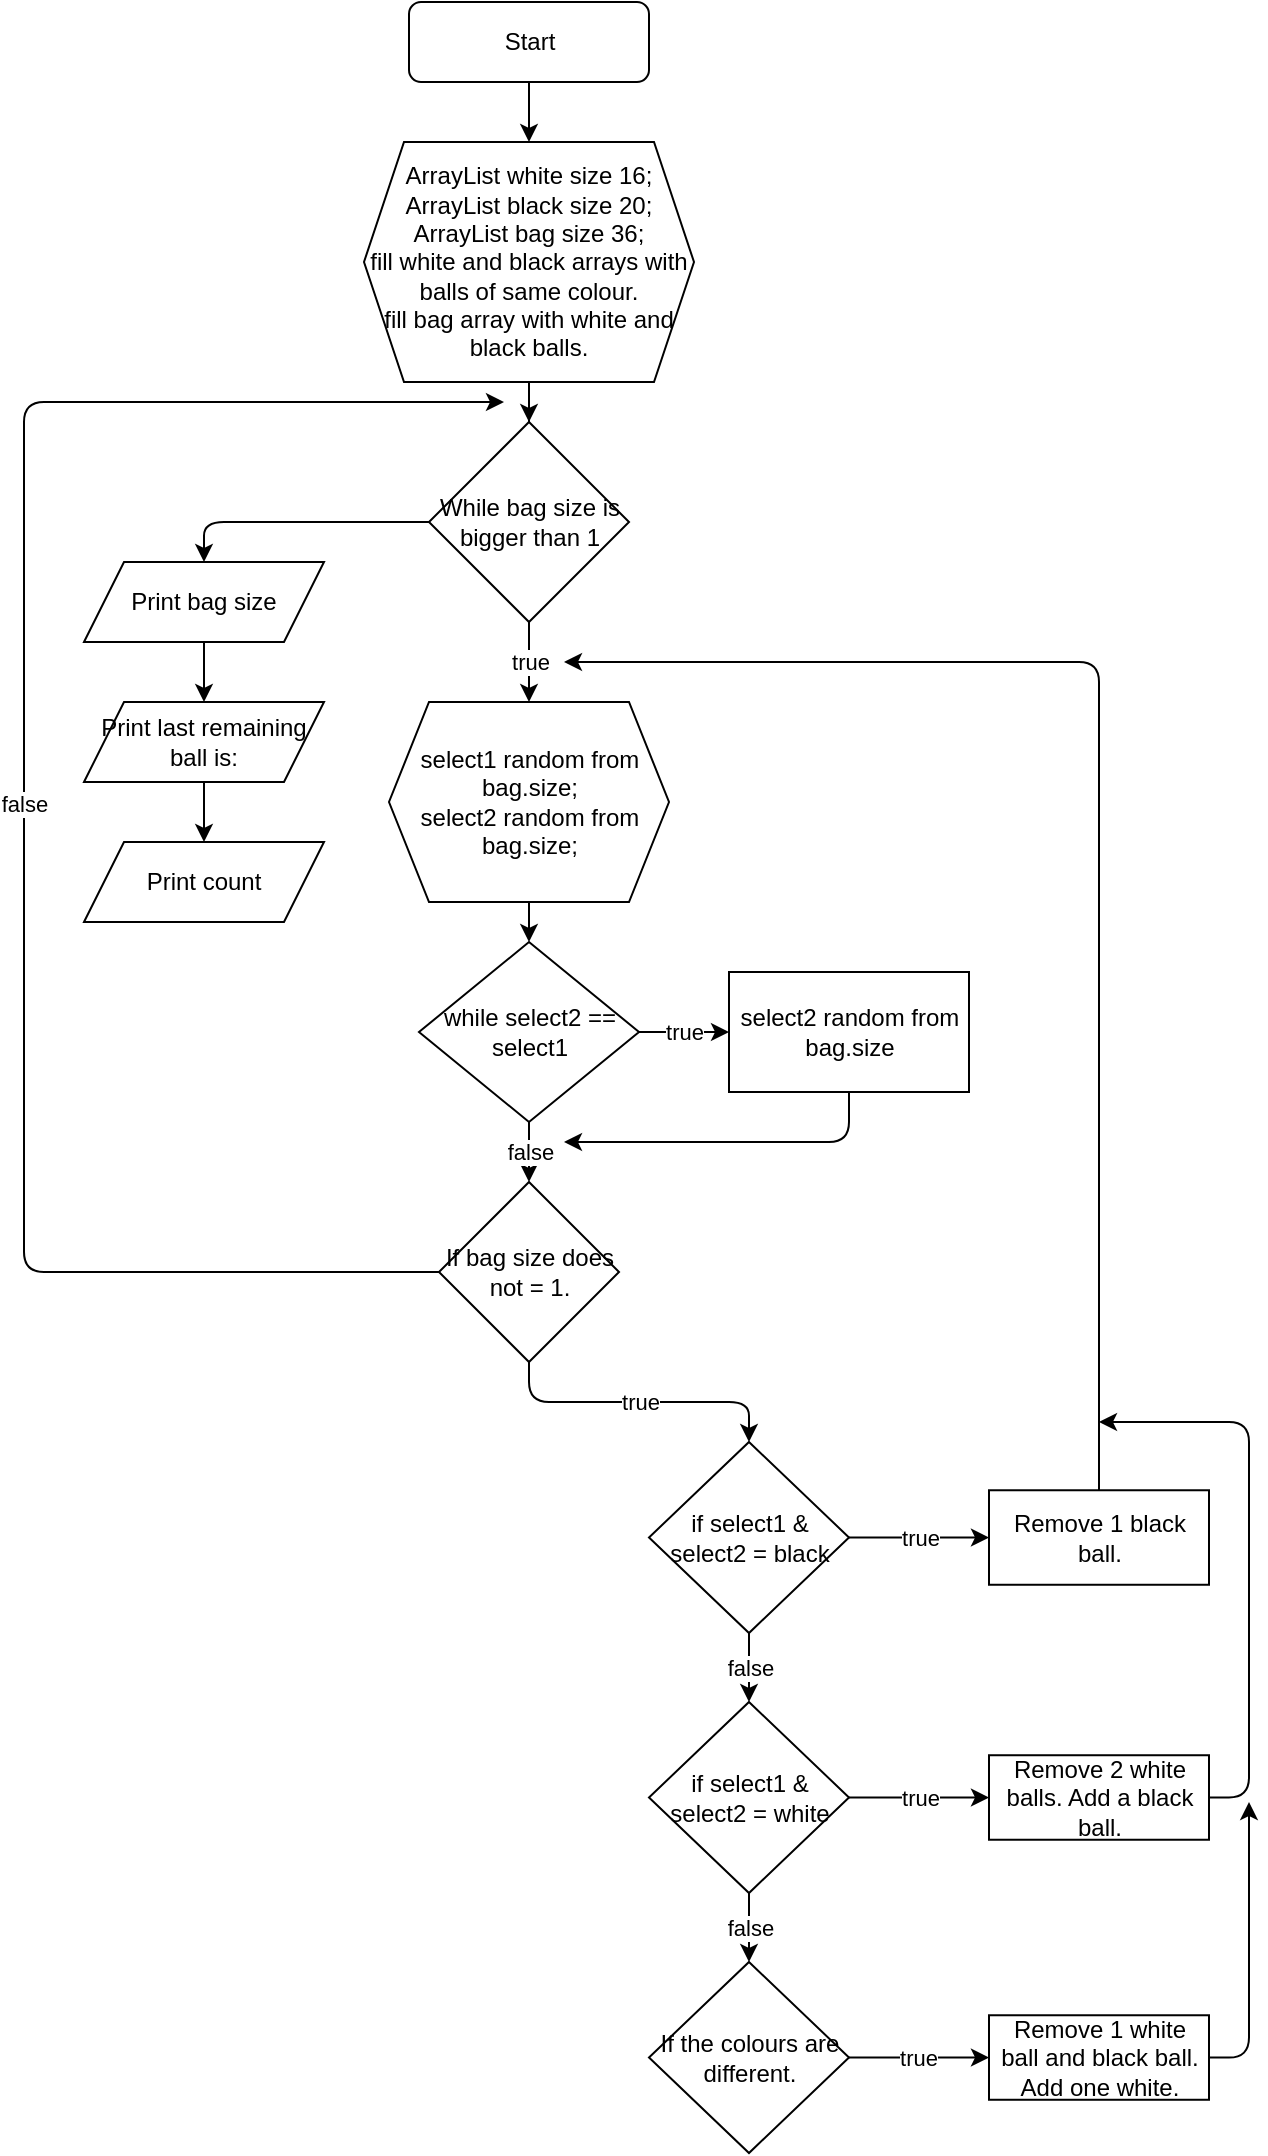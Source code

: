 <mxfile version="13.9.8" type="github">
  <diagram id="bgkW2lqaMROe556IBYIa" name="Page-1">
    <mxGraphModel dx="1089" dy="739" grid="1" gridSize="10" guides="1" tooltips="1" connect="1" arrows="1" fold="1" page="1" pageScale="1" pageWidth="827" pageHeight="1169" math="0" shadow="0">
      <root>
        <mxCell id="0" />
        <mxCell id="1" parent="0" />
        <mxCell id="6nYO80QD4L5rVwFp7ds1-3" value="" style="edgeStyle=orthogonalEdgeStyle;rounded=0;orthogonalLoop=1;jettySize=auto;html=1;" edge="1" parent="1" source="6nYO80QD4L5rVwFp7ds1-1" target="6nYO80QD4L5rVwFp7ds1-2">
          <mxGeometry relative="1" as="geometry" />
        </mxCell>
        <mxCell id="6nYO80QD4L5rVwFp7ds1-1" value="Start" style="rounded=1;whiteSpace=wrap;html=1;" vertex="1" parent="1">
          <mxGeometry x="262.5" y="10" width="120" height="40" as="geometry" />
        </mxCell>
        <mxCell id="6nYO80QD4L5rVwFp7ds1-5" value="" style="edgeStyle=orthogonalEdgeStyle;rounded=0;orthogonalLoop=1;jettySize=auto;html=1;" edge="1" parent="1" source="6nYO80QD4L5rVwFp7ds1-2" target="6nYO80QD4L5rVwFp7ds1-4">
          <mxGeometry relative="1" as="geometry" />
        </mxCell>
        <mxCell id="6nYO80QD4L5rVwFp7ds1-2" value="&lt;div&gt;ArrayList white size 16;&lt;/div&gt;&lt;div&gt;ArrayList black size 20;&lt;/div&gt;&lt;div&gt;ArrayList bag size 36;&lt;/div&gt;&lt;div&gt;fill white and black arrays with balls of same colour.&lt;/div&gt;&lt;div&gt;fill bag array with white and black balls.&lt;br&gt;&lt;/div&gt;" style="shape=hexagon;perimeter=hexagonPerimeter2;whiteSpace=wrap;html=1;fixedSize=1;" vertex="1" parent="1">
          <mxGeometry x="240" y="80" width="165" height="120" as="geometry" />
        </mxCell>
        <mxCell id="6nYO80QD4L5rVwFp7ds1-44" value="true" style="edgeStyle=orthogonalEdgeStyle;rounded=1;orthogonalLoop=1;jettySize=auto;html=1;" edge="1" parent="1" source="6nYO80QD4L5rVwFp7ds1-4" target="6nYO80QD4L5rVwFp7ds1-8">
          <mxGeometry relative="1" as="geometry" />
        </mxCell>
        <mxCell id="6nYO80QD4L5rVwFp7ds1-50" style="edgeStyle=orthogonalEdgeStyle;rounded=1;jumpStyle=none;jumpSize=16;orthogonalLoop=1;jettySize=auto;html=1;exitX=0;exitY=0.5;exitDx=0;exitDy=0;entryX=0.5;entryY=0;entryDx=0;entryDy=0;" edge="1" parent="1" source="6nYO80QD4L5rVwFp7ds1-4" target="6nYO80QD4L5rVwFp7ds1-51">
          <mxGeometry relative="1" as="geometry">
            <mxPoint x="160" y="290" as="targetPoint" />
            <Array as="points">
              <mxPoint x="160" y="270" />
            </Array>
          </mxGeometry>
        </mxCell>
        <mxCell id="6nYO80QD4L5rVwFp7ds1-4" value="While bag size is bigger than 1" style="rhombus;whiteSpace=wrap;html=1;" vertex="1" parent="1">
          <mxGeometry x="272.5" y="220" width="100" height="100" as="geometry" />
        </mxCell>
        <mxCell id="6nYO80QD4L5rVwFp7ds1-36" value="" style="edgeStyle=orthogonalEdgeStyle;rounded=1;orthogonalLoop=1;jettySize=auto;html=1;" edge="1" parent="1" source="6nYO80QD4L5rVwFp7ds1-8" target="6nYO80QD4L5rVwFp7ds1-35">
          <mxGeometry relative="1" as="geometry" />
        </mxCell>
        <mxCell id="6nYO80QD4L5rVwFp7ds1-8" value="&lt;div&gt;select1 random from bag.size;&lt;/div&gt;&lt;div&gt;select2 random from bag.size;&lt;br&gt;&lt;/div&gt;" style="shape=hexagon;perimeter=hexagonPerimeter2;whiteSpace=wrap;html=1;fixedSize=1;" vertex="1" parent="1">
          <mxGeometry x="252.5" y="360" width="140" height="100" as="geometry" />
        </mxCell>
        <mxCell id="6nYO80QD4L5rVwFp7ds1-13" value="true" style="edgeStyle=orthogonalEdgeStyle;rounded=1;orthogonalLoop=1;jettySize=auto;html=1;exitX=0.5;exitY=1;exitDx=0;exitDy=0;" edge="1" parent="1" source="6nYO80QD4L5rVwFp7ds1-10" target="6nYO80QD4L5rVwFp7ds1-12">
          <mxGeometry relative="1" as="geometry">
            <mxPoint x="337.5" y="700" as="sourcePoint" />
          </mxGeometry>
        </mxCell>
        <mxCell id="6nYO80QD4L5rVwFp7ds1-56" value="false" style="edgeStyle=orthogonalEdgeStyle;rounded=1;jumpStyle=none;jumpSize=16;orthogonalLoop=1;jettySize=auto;html=1;exitX=0;exitY=0.5;exitDx=0;exitDy=0;" edge="1" parent="1" source="6nYO80QD4L5rVwFp7ds1-10">
          <mxGeometry relative="1" as="geometry">
            <mxPoint x="310" y="210" as="targetPoint" />
            <Array as="points">
              <mxPoint x="70" y="645" />
              <mxPoint x="70" y="210" />
            </Array>
          </mxGeometry>
        </mxCell>
        <mxCell id="6nYO80QD4L5rVwFp7ds1-10" value="If bag size does not = 1." style="rhombus;whiteSpace=wrap;html=1;" vertex="1" parent="1">
          <mxGeometry x="277.5" y="600" width="90" height="90" as="geometry" />
        </mxCell>
        <mxCell id="6nYO80QD4L5rVwFp7ds1-15" value="true" style="edgeStyle=orthogonalEdgeStyle;rounded=0;orthogonalLoop=1;jettySize=auto;html=1;" edge="1" parent="1" source="6nYO80QD4L5rVwFp7ds1-12" target="6nYO80QD4L5rVwFp7ds1-14">
          <mxGeometry relative="1" as="geometry" />
        </mxCell>
        <mxCell id="6nYO80QD4L5rVwFp7ds1-17" value="false" style="edgeStyle=orthogonalEdgeStyle;rounded=0;orthogonalLoop=1;jettySize=auto;html=1;" edge="1" parent="1" source="6nYO80QD4L5rVwFp7ds1-12" target="6nYO80QD4L5rVwFp7ds1-16">
          <mxGeometry relative="1" as="geometry" />
        </mxCell>
        <mxCell id="6nYO80QD4L5rVwFp7ds1-12" value="if select1 &amp;amp; select2 = black" style="rhombus;whiteSpace=wrap;html=1;" vertex="1" parent="1">
          <mxGeometry x="382.5" y="730" width="100" height="95.5" as="geometry" />
        </mxCell>
        <mxCell id="6nYO80QD4L5rVwFp7ds1-41" style="edgeStyle=orthogonalEdgeStyle;rounded=1;orthogonalLoop=1;jettySize=auto;html=1;exitX=0.5;exitY=0;exitDx=0;exitDy=0;" edge="1" parent="1" source="6nYO80QD4L5rVwFp7ds1-14">
          <mxGeometry relative="1" as="geometry">
            <mxPoint x="340" y="340" as="targetPoint" />
            <Array as="points">
              <mxPoint x="608" y="340" />
            </Array>
          </mxGeometry>
        </mxCell>
        <mxCell id="6nYO80QD4L5rVwFp7ds1-14" value="Remove 1 black ball." style="whiteSpace=wrap;html=1;" vertex="1" parent="1">
          <mxGeometry x="552.5" y="754.13" width="110" height="47.25" as="geometry" />
        </mxCell>
        <mxCell id="6nYO80QD4L5rVwFp7ds1-19" value="true" style="edgeStyle=orthogonalEdgeStyle;rounded=0;orthogonalLoop=1;jettySize=auto;html=1;" edge="1" parent="1" source="6nYO80QD4L5rVwFp7ds1-16" target="6nYO80QD4L5rVwFp7ds1-18">
          <mxGeometry relative="1" as="geometry" />
        </mxCell>
        <mxCell id="6nYO80QD4L5rVwFp7ds1-21" value="&lt;div&gt;false&lt;/div&gt;" style="edgeStyle=orthogonalEdgeStyle;rounded=0;orthogonalLoop=1;jettySize=auto;html=1;entryX=0.5;entryY=0;entryDx=0;entryDy=0;" edge="1" parent="1" source="6nYO80QD4L5rVwFp7ds1-16" target="6nYO80QD4L5rVwFp7ds1-28">
          <mxGeometry relative="1" as="geometry">
            <mxPoint x="432.5" y="978.87" as="targetPoint" />
          </mxGeometry>
        </mxCell>
        <mxCell id="6nYO80QD4L5rVwFp7ds1-16" value="if select1 &amp;amp; select2 = white" style="rhombus;whiteSpace=wrap;html=1;" vertex="1" parent="1">
          <mxGeometry x="382.5" y="860" width="100" height="95.5" as="geometry" />
        </mxCell>
        <mxCell id="6nYO80QD4L5rVwFp7ds1-42" style="edgeStyle=orthogonalEdgeStyle;rounded=1;orthogonalLoop=1;jettySize=auto;html=1;exitX=1;exitY=0.5;exitDx=0;exitDy=0;" edge="1" parent="1" source="6nYO80QD4L5rVwFp7ds1-18">
          <mxGeometry relative="1" as="geometry">
            <mxPoint x="607.5" y="720" as="targetPoint" />
            <Array as="points">
              <mxPoint x="682.5" y="908" />
              <mxPoint x="682.5" y="720" />
            </Array>
          </mxGeometry>
        </mxCell>
        <mxCell id="6nYO80QD4L5rVwFp7ds1-18" value="Remove 2 white balls. Add a black ball." style="whiteSpace=wrap;html=1;" vertex="1" parent="1">
          <mxGeometry x="552.5" y="886.62" width="110" height="42.25" as="geometry" />
        </mxCell>
        <mxCell id="6nYO80QD4L5rVwFp7ds1-25" value="true" style="edgeStyle=orthogonalEdgeStyle;rounded=0;orthogonalLoop=1;jettySize=auto;html=1;exitX=1;exitY=0.5;exitDx=0;exitDy=0;" edge="1" parent="1" source="6nYO80QD4L5rVwFp7ds1-28" target="6nYO80QD4L5rVwFp7ds1-24">
          <mxGeometry relative="1" as="geometry">
            <mxPoint x="492.476" y="1037.394" as="sourcePoint" />
            <Array as="points" />
          </mxGeometry>
        </mxCell>
        <mxCell id="6nYO80QD4L5rVwFp7ds1-43" style="edgeStyle=orthogonalEdgeStyle;rounded=1;orthogonalLoop=1;jettySize=auto;html=1;exitX=1;exitY=0.5;exitDx=0;exitDy=0;" edge="1" parent="1" source="6nYO80QD4L5rVwFp7ds1-24">
          <mxGeometry relative="1" as="geometry">
            <mxPoint x="682.5" y="910" as="targetPoint" />
            <Array as="points">
              <mxPoint x="682.5" y="1038" />
              <mxPoint x="682.5" y="910" />
            </Array>
          </mxGeometry>
        </mxCell>
        <mxCell id="6nYO80QD4L5rVwFp7ds1-24" value="&lt;div&gt;Remove 1 white ball and black ball.&lt;/div&gt;&lt;div&gt;Add one white.&lt;br&gt;&lt;/div&gt;" style="whiteSpace=wrap;html=1;" vertex="1" parent="1">
          <mxGeometry x="552.5" y="1016.63" width="110" height="42.25" as="geometry" />
        </mxCell>
        <mxCell id="6nYO80QD4L5rVwFp7ds1-28" value="If the colours are different." style="rhombus;whiteSpace=wrap;html=1;" vertex="1" parent="1">
          <mxGeometry x="382.5" y="990" width="100" height="95.5" as="geometry" />
        </mxCell>
        <mxCell id="6nYO80QD4L5rVwFp7ds1-38" value="true" style="edgeStyle=orthogonalEdgeStyle;rounded=1;orthogonalLoop=1;jettySize=auto;html=1;" edge="1" parent="1" source="6nYO80QD4L5rVwFp7ds1-35" target="6nYO80QD4L5rVwFp7ds1-37">
          <mxGeometry relative="1" as="geometry" />
        </mxCell>
        <mxCell id="6nYO80QD4L5rVwFp7ds1-40" value="false" style="edgeStyle=orthogonalEdgeStyle;rounded=1;orthogonalLoop=1;jettySize=auto;html=1;exitX=0.5;exitY=1;exitDx=0;exitDy=0;" edge="1" parent="1" source="6nYO80QD4L5rVwFp7ds1-35" target="6nYO80QD4L5rVwFp7ds1-10">
          <mxGeometry relative="1" as="geometry">
            <mxPoint x="322.5" y="580" as="sourcePoint" />
          </mxGeometry>
        </mxCell>
        <mxCell id="6nYO80QD4L5rVwFp7ds1-35" value="while select2 == select1 " style="rhombus;whiteSpace=wrap;html=1;" vertex="1" parent="1">
          <mxGeometry x="267.5" y="480" width="110" height="90" as="geometry" />
        </mxCell>
        <mxCell id="6nYO80QD4L5rVwFp7ds1-39" style="edgeStyle=orthogonalEdgeStyle;rounded=1;orthogonalLoop=1;jettySize=auto;html=1;exitX=0.5;exitY=1;exitDx=0;exitDy=0;" edge="1" parent="1" source="6nYO80QD4L5rVwFp7ds1-37">
          <mxGeometry relative="1" as="geometry">
            <mxPoint x="340" y="580" as="targetPoint" />
            <Array as="points">
              <mxPoint x="483" y="580" />
              <mxPoint x="340" y="580" />
            </Array>
          </mxGeometry>
        </mxCell>
        <mxCell id="6nYO80QD4L5rVwFp7ds1-37" value="select2 random from bag.size" style="whiteSpace=wrap;html=1;" vertex="1" parent="1">
          <mxGeometry x="422.5" y="495" width="120" height="60" as="geometry" />
        </mxCell>
        <mxCell id="6nYO80QD4L5rVwFp7ds1-53" value="" style="edgeStyle=orthogonalEdgeStyle;rounded=1;jumpStyle=none;jumpSize=16;orthogonalLoop=1;jettySize=auto;html=1;" edge="1" parent="1" source="6nYO80QD4L5rVwFp7ds1-51" target="6nYO80QD4L5rVwFp7ds1-52">
          <mxGeometry relative="1" as="geometry" />
        </mxCell>
        <mxCell id="6nYO80QD4L5rVwFp7ds1-51" value="Print bag size" style="shape=parallelogram;perimeter=parallelogramPerimeter;whiteSpace=wrap;html=1;fixedSize=1;" vertex="1" parent="1">
          <mxGeometry x="100" y="290" width="120" height="40" as="geometry" />
        </mxCell>
        <mxCell id="6nYO80QD4L5rVwFp7ds1-55" value="" style="edgeStyle=orthogonalEdgeStyle;rounded=1;jumpStyle=none;jumpSize=16;orthogonalLoop=1;jettySize=auto;html=1;" edge="1" parent="1" source="6nYO80QD4L5rVwFp7ds1-52" target="6nYO80QD4L5rVwFp7ds1-54">
          <mxGeometry relative="1" as="geometry" />
        </mxCell>
        <mxCell id="6nYO80QD4L5rVwFp7ds1-52" value="Print last remaining ball is:" style="shape=parallelogram;perimeter=parallelogramPerimeter;whiteSpace=wrap;html=1;fixedSize=1;" vertex="1" parent="1">
          <mxGeometry x="100" y="360" width="120" height="40" as="geometry" />
        </mxCell>
        <mxCell id="6nYO80QD4L5rVwFp7ds1-54" value="Print count" style="shape=parallelogram;perimeter=parallelogramPerimeter;whiteSpace=wrap;html=1;fixedSize=1;" vertex="1" parent="1">
          <mxGeometry x="100" y="430" width="120" height="40" as="geometry" />
        </mxCell>
      </root>
    </mxGraphModel>
  </diagram>
</mxfile>
